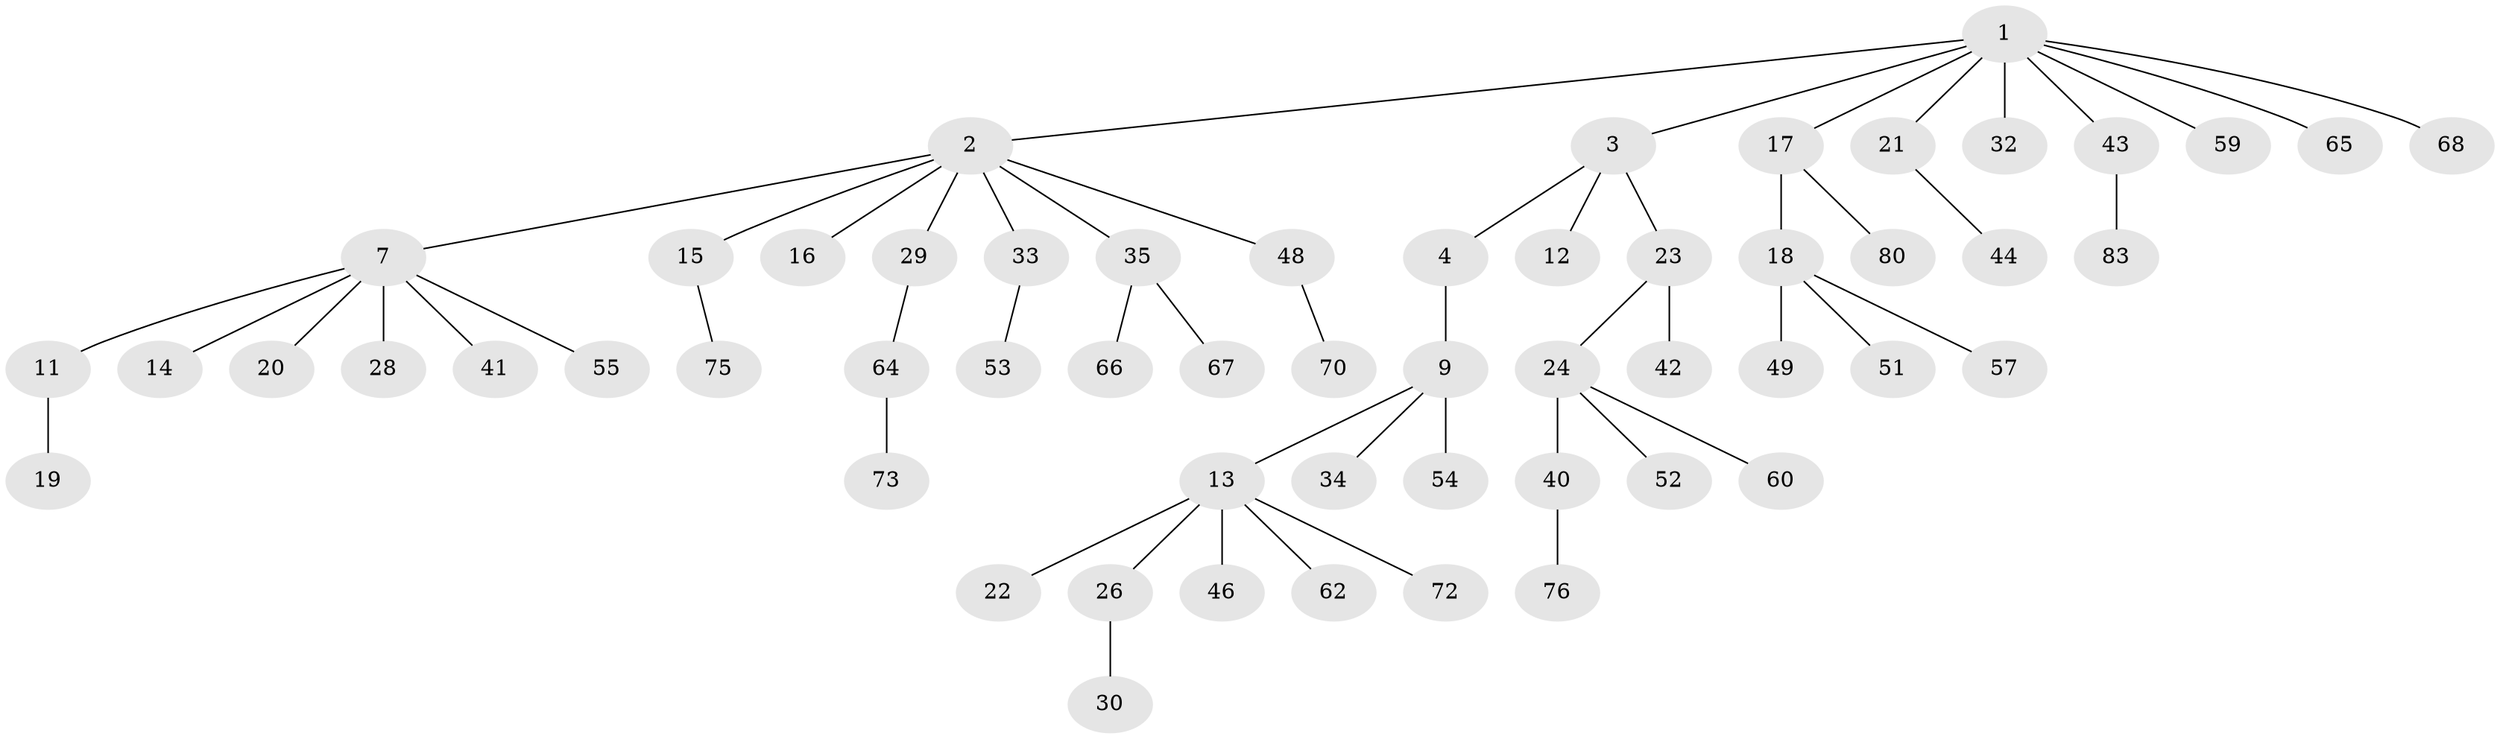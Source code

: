 // original degree distribution, {7: 0.011764705882352941, 5: 0.047058823529411764, 4: 0.07058823529411765, 3: 0.07058823529411765, 1: 0.4823529411764706, 2: 0.3058823529411765, 6: 0.011764705882352941}
// Generated by graph-tools (version 1.1) at 2025/11/02/27/25 16:11:27]
// undirected, 57 vertices, 56 edges
graph export_dot {
graph [start="1"]
  node [color=gray90,style=filled];
  1 [super="+10"];
  2 [super="+5"];
  3;
  4 [super="+6"];
  7 [super="+8"];
  9 [super="+31"];
  11 [super="+56"];
  12 [super="+58"];
  13 [super="+27"];
  14 [super="+85"];
  15 [super="+25"];
  16 [super="+47"];
  17 [super="+36"];
  18 [super="+37"];
  19;
  20;
  21 [super="+39"];
  22 [super="+61"];
  23 [super="+63"];
  24 [super="+38"];
  26;
  28;
  29;
  30;
  32;
  33;
  34;
  35;
  40 [super="+45"];
  41 [super="+71"];
  42;
  43 [super="+50"];
  44;
  46;
  48;
  49;
  51;
  52;
  53 [super="+82"];
  54 [super="+81"];
  55;
  57 [super="+69"];
  59;
  60 [super="+79"];
  62;
  64 [super="+84"];
  65;
  66;
  67;
  68 [super="+74"];
  70;
  72;
  73 [super="+78"];
  75 [super="+77"];
  76;
  80;
  83;
  1 -- 2;
  1 -- 3;
  1 -- 17;
  1 -- 32;
  1 -- 43;
  1 -- 59;
  1 -- 65;
  1 -- 68;
  1 -- 21;
  2 -- 16;
  2 -- 33;
  2 -- 48;
  2 -- 35;
  2 -- 7;
  2 -- 29;
  2 -- 15;
  3 -- 4;
  3 -- 12;
  3 -- 23;
  4 -- 9;
  7 -- 14;
  7 -- 55;
  7 -- 20;
  7 -- 41;
  7 -- 11;
  7 -- 28;
  9 -- 13;
  9 -- 54;
  9 -- 34;
  11 -- 19;
  13 -- 22;
  13 -- 26;
  13 -- 46;
  13 -- 62;
  13 -- 72;
  15 -- 75;
  17 -- 18;
  17 -- 80;
  18 -- 49;
  18 -- 51;
  18 -- 57;
  21 -- 44;
  23 -- 24;
  23 -- 42;
  24 -- 40;
  24 -- 52;
  24 -- 60;
  26 -- 30;
  29 -- 64;
  33 -- 53;
  35 -- 66;
  35 -- 67;
  40 -- 76;
  43 -- 83;
  48 -- 70;
  64 -- 73;
}
